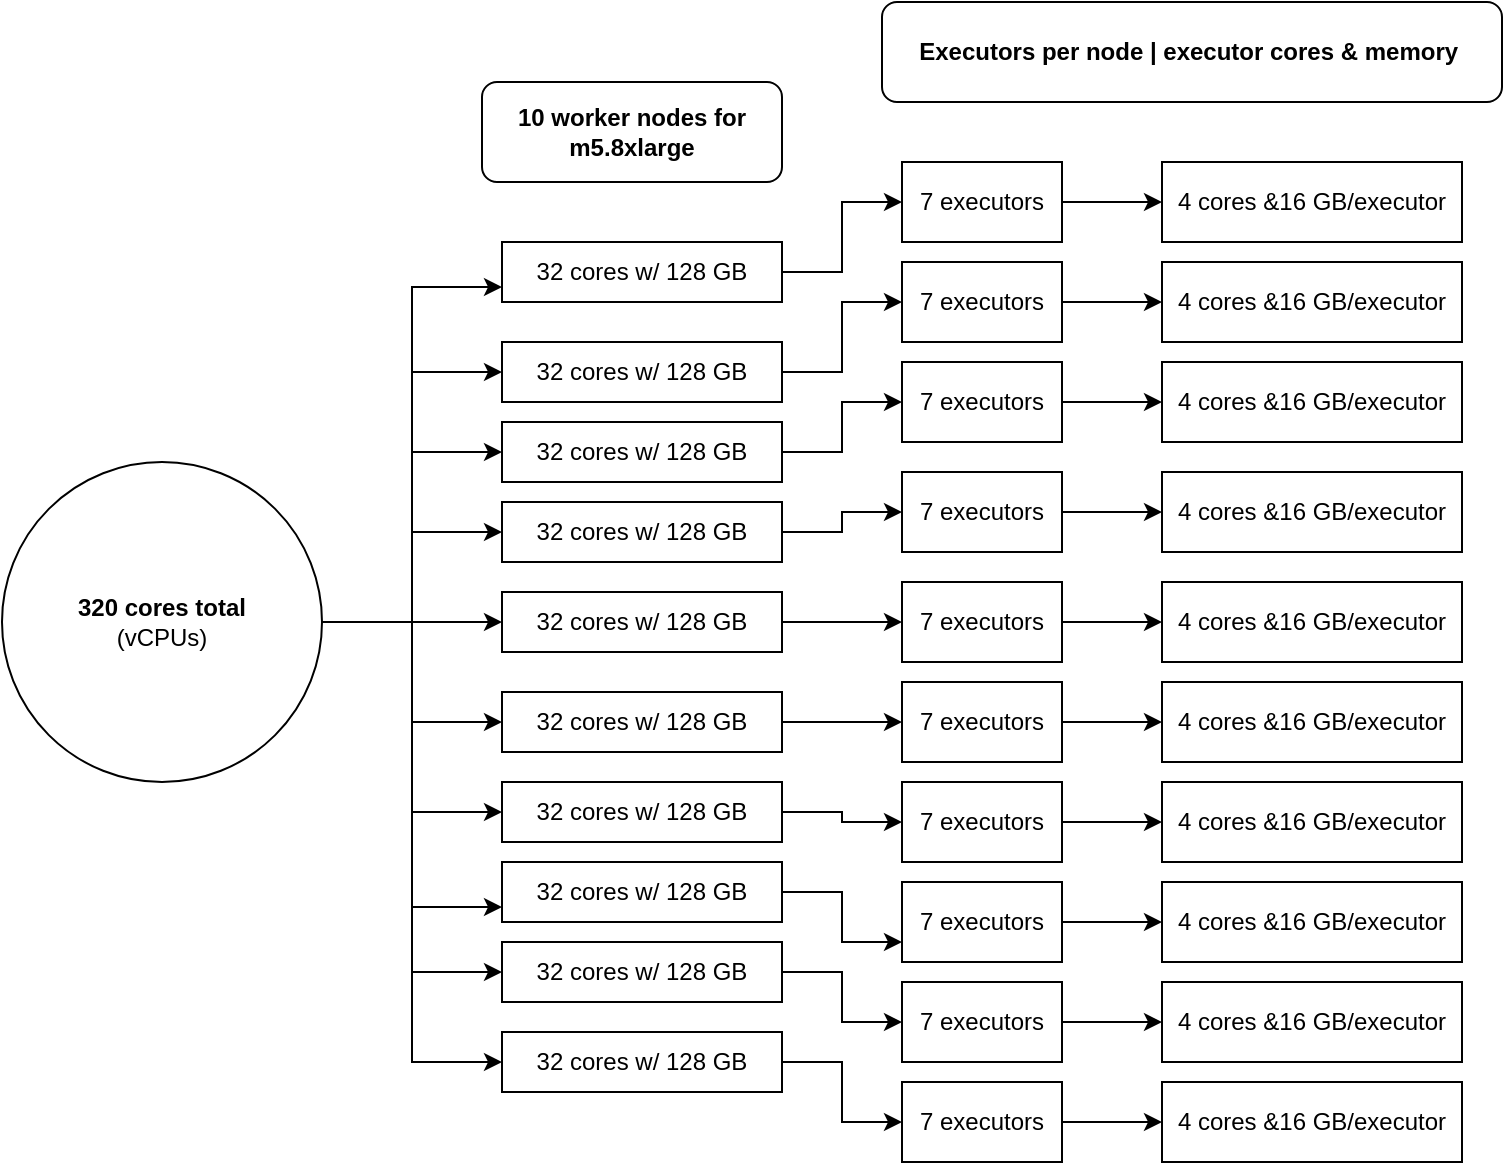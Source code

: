 <mxfile version="15.7.3" type="github">
  <diagram id="wC2fVHmgpPSq6xGPkYNB" name="Page-1">
    <mxGraphModel dx="891" dy="834" grid="1" gridSize="10" guides="1" tooltips="1" connect="1" arrows="1" fold="1" page="1" pageScale="1" pageWidth="850" pageHeight="1100" math="0" shadow="0">
      <root>
        <mxCell id="0" />
        <mxCell id="1" parent="0" />
        <mxCell id="ZfPVv0Ui4lVQKmfQsqAl-13" style="edgeStyle=orthogonalEdgeStyle;rounded=0;orthogonalLoop=1;jettySize=auto;html=1;entryX=0;entryY=0.75;entryDx=0;entryDy=0;" edge="1" parent="1" source="ZfPVv0Ui4lVQKmfQsqAl-1" target="ZfPVv0Ui4lVQKmfQsqAl-3">
          <mxGeometry relative="1" as="geometry" />
        </mxCell>
        <mxCell id="ZfPVv0Ui4lVQKmfQsqAl-14" style="edgeStyle=orthogonalEdgeStyle;rounded=0;orthogonalLoop=1;jettySize=auto;html=1;entryX=0;entryY=0.5;entryDx=0;entryDy=0;" edge="1" parent="1" source="ZfPVv0Ui4lVQKmfQsqAl-1" target="ZfPVv0Ui4lVQKmfQsqAl-12">
          <mxGeometry relative="1" as="geometry" />
        </mxCell>
        <mxCell id="ZfPVv0Ui4lVQKmfQsqAl-15" style="edgeStyle=orthogonalEdgeStyle;rounded=0;orthogonalLoop=1;jettySize=auto;html=1;entryX=0;entryY=0.5;entryDx=0;entryDy=0;" edge="1" parent="1" source="ZfPVv0Ui4lVQKmfQsqAl-1" target="ZfPVv0Ui4lVQKmfQsqAl-4">
          <mxGeometry relative="1" as="geometry" />
        </mxCell>
        <mxCell id="ZfPVv0Ui4lVQKmfQsqAl-16" style="edgeStyle=orthogonalEdgeStyle;rounded=0;orthogonalLoop=1;jettySize=auto;html=1;entryX=0;entryY=0.5;entryDx=0;entryDy=0;" edge="1" parent="1" source="ZfPVv0Ui4lVQKmfQsqAl-1" target="ZfPVv0Ui4lVQKmfQsqAl-11">
          <mxGeometry relative="1" as="geometry" />
        </mxCell>
        <mxCell id="ZfPVv0Ui4lVQKmfQsqAl-17" style="edgeStyle=orthogonalEdgeStyle;rounded=0;orthogonalLoop=1;jettySize=auto;html=1;entryX=0;entryY=0.5;entryDx=0;entryDy=0;" edge="1" parent="1" source="ZfPVv0Ui4lVQKmfQsqAl-1" target="ZfPVv0Ui4lVQKmfQsqAl-5">
          <mxGeometry relative="1" as="geometry" />
        </mxCell>
        <mxCell id="ZfPVv0Ui4lVQKmfQsqAl-18" style="edgeStyle=orthogonalEdgeStyle;rounded=0;orthogonalLoop=1;jettySize=auto;html=1;entryX=0;entryY=0.5;entryDx=0;entryDy=0;" edge="1" parent="1" source="ZfPVv0Ui4lVQKmfQsqAl-1" target="ZfPVv0Ui4lVQKmfQsqAl-6">
          <mxGeometry relative="1" as="geometry" />
        </mxCell>
        <mxCell id="ZfPVv0Ui4lVQKmfQsqAl-19" style="edgeStyle=orthogonalEdgeStyle;rounded=0;orthogonalLoop=1;jettySize=auto;html=1;" edge="1" parent="1" source="ZfPVv0Ui4lVQKmfQsqAl-1" target="ZfPVv0Ui4lVQKmfQsqAl-7">
          <mxGeometry relative="1" as="geometry" />
        </mxCell>
        <mxCell id="ZfPVv0Ui4lVQKmfQsqAl-20" style="edgeStyle=orthogonalEdgeStyle;rounded=0;orthogonalLoop=1;jettySize=auto;html=1;entryX=0;entryY=0.75;entryDx=0;entryDy=0;" edge="1" parent="1" source="ZfPVv0Ui4lVQKmfQsqAl-1" target="ZfPVv0Ui4lVQKmfQsqAl-10">
          <mxGeometry relative="1" as="geometry" />
        </mxCell>
        <mxCell id="ZfPVv0Ui4lVQKmfQsqAl-21" style="edgeStyle=orthogonalEdgeStyle;rounded=0;orthogonalLoop=1;jettySize=auto;html=1;entryX=0;entryY=0.5;entryDx=0;entryDy=0;" edge="1" parent="1" source="ZfPVv0Ui4lVQKmfQsqAl-1" target="ZfPVv0Ui4lVQKmfQsqAl-9">
          <mxGeometry relative="1" as="geometry" />
        </mxCell>
        <mxCell id="ZfPVv0Ui4lVQKmfQsqAl-22" style="edgeStyle=orthogonalEdgeStyle;rounded=0;orthogonalLoop=1;jettySize=auto;html=1;entryX=0;entryY=0.5;entryDx=0;entryDy=0;" edge="1" parent="1" source="ZfPVv0Ui4lVQKmfQsqAl-1" target="ZfPVv0Ui4lVQKmfQsqAl-8">
          <mxGeometry relative="1" as="geometry" />
        </mxCell>
        <mxCell id="ZfPVv0Ui4lVQKmfQsqAl-1" value="&lt;b&gt;320 cores total&lt;br&gt;&lt;/b&gt;(vCPUs)" style="ellipse;whiteSpace=wrap;html=1;aspect=fixed;" vertex="1" parent="1">
          <mxGeometry x="50" y="250" width="160" height="160" as="geometry" />
        </mxCell>
        <mxCell id="ZfPVv0Ui4lVQKmfQsqAl-67" style="edgeStyle=orthogonalEdgeStyle;rounded=0;orthogonalLoop=1;jettySize=auto;html=1;entryX=0;entryY=0.5;entryDx=0;entryDy=0;" edge="1" parent="1" source="ZfPVv0Ui4lVQKmfQsqAl-3" target="ZfPVv0Ui4lVQKmfQsqAl-32">
          <mxGeometry relative="1" as="geometry" />
        </mxCell>
        <mxCell id="ZfPVv0Ui4lVQKmfQsqAl-3" value="32 cores w/ 128 GB" style="rounded=0;whiteSpace=wrap;html=1;" vertex="1" parent="1">
          <mxGeometry x="300" y="140" width="140" height="30" as="geometry" />
        </mxCell>
        <mxCell id="ZfPVv0Ui4lVQKmfQsqAl-69" style="edgeStyle=orthogonalEdgeStyle;rounded=0;orthogonalLoop=1;jettySize=auto;html=1;entryX=0;entryY=0.5;entryDx=0;entryDy=0;" edge="1" parent="1" source="ZfPVv0Ui4lVQKmfQsqAl-4" target="ZfPVv0Ui4lVQKmfQsqAl-33">
          <mxGeometry relative="1" as="geometry" />
        </mxCell>
        <mxCell id="ZfPVv0Ui4lVQKmfQsqAl-4" value="32 cores w/ 128 GB" style="rounded=0;whiteSpace=wrap;html=1;" vertex="1" parent="1">
          <mxGeometry x="300" y="190" width="140" height="30" as="geometry" />
        </mxCell>
        <mxCell id="ZfPVv0Ui4lVQKmfQsqAl-70" style="edgeStyle=orthogonalEdgeStyle;rounded=0;orthogonalLoop=1;jettySize=auto;html=1;entryX=0;entryY=0.5;entryDx=0;entryDy=0;" edge="1" parent="1" source="ZfPVv0Ui4lVQKmfQsqAl-5" target="ZfPVv0Ui4lVQKmfQsqAl-34">
          <mxGeometry relative="1" as="geometry" />
        </mxCell>
        <mxCell id="ZfPVv0Ui4lVQKmfQsqAl-5" value="32 cores w/ 128 GB" style="rounded=0;whiteSpace=wrap;html=1;" vertex="1" parent="1">
          <mxGeometry x="300" y="230" width="140" height="30" as="geometry" />
        </mxCell>
        <mxCell id="ZfPVv0Ui4lVQKmfQsqAl-71" style="edgeStyle=orthogonalEdgeStyle;rounded=0;orthogonalLoop=1;jettySize=auto;html=1;entryX=0;entryY=0.5;entryDx=0;entryDy=0;" edge="1" parent="1" source="ZfPVv0Ui4lVQKmfQsqAl-6" target="ZfPVv0Ui4lVQKmfQsqAl-35">
          <mxGeometry relative="1" as="geometry" />
        </mxCell>
        <mxCell id="ZfPVv0Ui4lVQKmfQsqAl-6" value="32 cores w/ 128 GB" style="rounded=0;whiteSpace=wrap;html=1;" vertex="1" parent="1">
          <mxGeometry x="300" y="270" width="140" height="30" as="geometry" />
        </mxCell>
        <mxCell id="ZfPVv0Ui4lVQKmfQsqAl-72" style="edgeStyle=orthogonalEdgeStyle;rounded=0;orthogonalLoop=1;jettySize=auto;html=1;entryX=0;entryY=0.5;entryDx=0;entryDy=0;" edge="1" parent="1" source="ZfPVv0Ui4lVQKmfQsqAl-7" target="ZfPVv0Ui4lVQKmfQsqAl-36">
          <mxGeometry relative="1" as="geometry" />
        </mxCell>
        <mxCell id="ZfPVv0Ui4lVQKmfQsqAl-7" value="32 cores w/ 128 GB" style="rounded=0;whiteSpace=wrap;html=1;" vertex="1" parent="1">
          <mxGeometry x="300" y="315" width="140" height="30" as="geometry" />
        </mxCell>
        <mxCell id="ZfPVv0Ui4lVQKmfQsqAl-73" style="edgeStyle=orthogonalEdgeStyle;rounded=0;orthogonalLoop=1;jettySize=auto;html=1;entryX=0;entryY=0.5;entryDx=0;entryDy=0;" edge="1" parent="1" source="ZfPVv0Ui4lVQKmfQsqAl-8" target="ZfPVv0Ui4lVQKmfQsqAl-37">
          <mxGeometry relative="1" as="geometry" />
        </mxCell>
        <mxCell id="ZfPVv0Ui4lVQKmfQsqAl-8" value="32 cores w/ 128 GB" style="rounded=0;whiteSpace=wrap;html=1;" vertex="1" parent="1">
          <mxGeometry x="300" y="365" width="140" height="30" as="geometry" />
        </mxCell>
        <mxCell id="ZfPVv0Ui4lVQKmfQsqAl-74" style="edgeStyle=orthogonalEdgeStyle;rounded=0;orthogonalLoop=1;jettySize=auto;html=1;entryX=0;entryY=0.5;entryDx=0;entryDy=0;" edge="1" parent="1" source="ZfPVv0Ui4lVQKmfQsqAl-9" target="ZfPVv0Ui4lVQKmfQsqAl-38">
          <mxGeometry relative="1" as="geometry" />
        </mxCell>
        <mxCell id="ZfPVv0Ui4lVQKmfQsqAl-9" value="32 cores w/ 128 GB" style="rounded=0;whiteSpace=wrap;html=1;" vertex="1" parent="1">
          <mxGeometry x="300" y="410" width="140" height="30" as="geometry" />
        </mxCell>
        <mxCell id="ZfPVv0Ui4lVQKmfQsqAl-75" style="edgeStyle=orthogonalEdgeStyle;rounded=0;orthogonalLoop=1;jettySize=auto;html=1;entryX=0;entryY=0.75;entryDx=0;entryDy=0;" edge="1" parent="1" source="ZfPVv0Ui4lVQKmfQsqAl-10" target="ZfPVv0Ui4lVQKmfQsqAl-39">
          <mxGeometry relative="1" as="geometry" />
        </mxCell>
        <mxCell id="ZfPVv0Ui4lVQKmfQsqAl-10" value="32 cores w/ 128 GB" style="rounded=0;whiteSpace=wrap;html=1;" vertex="1" parent="1">
          <mxGeometry x="300" y="450" width="140" height="30" as="geometry" />
        </mxCell>
        <mxCell id="ZfPVv0Ui4lVQKmfQsqAl-76" style="edgeStyle=orthogonalEdgeStyle;rounded=0;orthogonalLoop=1;jettySize=auto;html=1;entryX=0;entryY=0.5;entryDx=0;entryDy=0;" edge="1" parent="1" source="ZfPVv0Ui4lVQKmfQsqAl-11" target="ZfPVv0Ui4lVQKmfQsqAl-40">
          <mxGeometry relative="1" as="geometry" />
        </mxCell>
        <mxCell id="ZfPVv0Ui4lVQKmfQsqAl-11" value="32 cores w/ 128 GB" style="rounded=0;whiteSpace=wrap;html=1;" vertex="1" parent="1">
          <mxGeometry x="300" y="490" width="140" height="30" as="geometry" />
        </mxCell>
        <mxCell id="ZfPVv0Ui4lVQKmfQsqAl-77" style="edgeStyle=orthogonalEdgeStyle;rounded=0;orthogonalLoop=1;jettySize=auto;html=1;entryX=0;entryY=0.5;entryDx=0;entryDy=0;" edge="1" parent="1" source="ZfPVv0Ui4lVQKmfQsqAl-12" target="ZfPVv0Ui4lVQKmfQsqAl-41">
          <mxGeometry relative="1" as="geometry" />
        </mxCell>
        <mxCell id="ZfPVv0Ui4lVQKmfQsqAl-12" value="32 cores w/ 128 GB" style="rounded=0;whiteSpace=wrap;html=1;" vertex="1" parent="1">
          <mxGeometry x="300" y="535" width="140" height="30" as="geometry" />
        </mxCell>
        <mxCell id="ZfPVv0Ui4lVQKmfQsqAl-23" value="&lt;b&gt;10 worker nodes for m5.8xlarge&lt;/b&gt;" style="rounded=1;whiteSpace=wrap;html=1;" vertex="1" parent="1">
          <mxGeometry x="290" y="60" width="150" height="50" as="geometry" />
        </mxCell>
        <mxCell id="ZfPVv0Ui4lVQKmfQsqAl-44" value="" style="edgeStyle=orthogonalEdgeStyle;rounded=0;orthogonalLoop=1;jettySize=auto;html=1;" edge="1" parent="1" source="ZfPVv0Ui4lVQKmfQsqAl-32" target="ZfPVv0Ui4lVQKmfQsqAl-43">
          <mxGeometry relative="1" as="geometry" />
        </mxCell>
        <mxCell id="ZfPVv0Ui4lVQKmfQsqAl-32" value="&lt;span&gt;7 executors&lt;/span&gt;" style="rounded=0;whiteSpace=wrap;html=1;" vertex="1" parent="1">
          <mxGeometry x="500" y="100" width="80" height="40" as="geometry" />
        </mxCell>
        <mxCell id="ZfPVv0Ui4lVQKmfQsqAl-56" style="edgeStyle=orthogonalEdgeStyle;rounded=0;orthogonalLoop=1;jettySize=auto;html=1;" edge="1" parent="1" source="ZfPVv0Ui4lVQKmfQsqAl-33" target="ZfPVv0Ui4lVQKmfQsqAl-47">
          <mxGeometry relative="1" as="geometry" />
        </mxCell>
        <mxCell id="ZfPVv0Ui4lVQKmfQsqAl-33" value="7 executors" style="rounded=0;whiteSpace=wrap;html=1;" vertex="1" parent="1">
          <mxGeometry x="500" y="150" width="80" height="40" as="geometry" />
        </mxCell>
        <mxCell id="ZfPVv0Ui4lVQKmfQsqAl-57" style="edgeStyle=orthogonalEdgeStyle;rounded=0;orthogonalLoop=1;jettySize=auto;html=1;exitX=1;exitY=0.5;exitDx=0;exitDy=0;" edge="1" parent="1" source="ZfPVv0Ui4lVQKmfQsqAl-34" target="ZfPVv0Ui4lVQKmfQsqAl-48">
          <mxGeometry relative="1" as="geometry" />
        </mxCell>
        <mxCell id="ZfPVv0Ui4lVQKmfQsqAl-34" value="7 executors" style="rounded=0;whiteSpace=wrap;html=1;" vertex="1" parent="1">
          <mxGeometry x="500" y="200" width="80" height="40" as="geometry" />
        </mxCell>
        <mxCell id="ZfPVv0Ui4lVQKmfQsqAl-58" style="edgeStyle=orthogonalEdgeStyle;rounded=0;orthogonalLoop=1;jettySize=auto;html=1;exitX=1;exitY=0.5;exitDx=0;exitDy=0;entryX=0;entryY=0.5;entryDx=0;entryDy=0;" edge="1" parent="1" source="ZfPVv0Ui4lVQKmfQsqAl-35" target="ZfPVv0Ui4lVQKmfQsqAl-49">
          <mxGeometry relative="1" as="geometry" />
        </mxCell>
        <mxCell id="ZfPVv0Ui4lVQKmfQsqAl-35" value="7 executors" style="rounded=0;whiteSpace=wrap;html=1;" vertex="1" parent="1">
          <mxGeometry x="500" y="255" width="80" height="40" as="geometry" />
        </mxCell>
        <mxCell id="ZfPVv0Ui4lVQKmfQsqAl-59" style="edgeStyle=orthogonalEdgeStyle;rounded=0;orthogonalLoop=1;jettySize=auto;html=1;entryX=0;entryY=0.5;entryDx=0;entryDy=0;" edge="1" parent="1" source="ZfPVv0Ui4lVQKmfQsqAl-36" target="ZfPVv0Ui4lVQKmfQsqAl-50">
          <mxGeometry relative="1" as="geometry" />
        </mxCell>
        <mxCell id="ZfPVv0Ui4lVQKmfQsqAl-36" value="7 executors" style="rounded=0;whiteSpace=wrap;html=1;" vertex="1" parent="1">
          <mxGeometry x="500" y="310" width="80" height="40" as="geometry" />
        </mxCell>
        <mxCell id="ZfPVv0Ui4lVQKmfQsqAl-60" style="edgeStyle=orthogonalEdgeStyle;rounded=0;orthogonalLoop=1;jettySize=auto;html=1;entryX=0;entryY=0.5;entryDx=0;entryDy=0;" edge="1" parent="1" source="ZfPVv0Ui4lVQKmfQsqAl-37" target="ZfPVv0Ui4lVQKmfQsqAl-51">
          <mxGeometry relative="1" as="geometry" />
        </mxCell>
        <mxCell id="ZfPVv0Ui4lVQKmfQsqAl-37" value="7 executors" style="rounded=0;whiteSpace=wrap;html=1;" vertex="1" parent="1">
          <mxGeometry x="500" y="360" width="80" height="40" as="geometry" />
        </mxCell>
        <mxCell id="ZfPVv0Ui4lVQKmfQsqAl-63" style="edgeStyle=orthogonalEdgeStyle;rounded=0;orthogonalLoop=1;jettySize=auto;html=1;entryX=0;entryY=0.5;entryDx=0;entryDy=0;" edge="1" parent="1" source="ZfPVv0Ui4lVQKmfQsqAl-38" target="ZfPVv0Ui4lVQKmfQsqAl-52">
          <mxGeometry relative="1" as="geometry" />
        </mxCell>
        <mxCell id="ZfPVv0Ui4lVQKmfQsqAl-38" value="7 executors" style="rounded=0;whiteSpace=wrap;html=1;" vertex="1" parent="1">
          <mxGeometry x="500" y="410" width="80" height="40" as="geometry" />
        </mxCell>
        <mxCell id="ZfPVv0Ui4lVQKmfQsqAl-64" style="edgeStyle=orthogonalEdgeStyle;rounded=0;orthogonalLoop=1;jettySize=auto;html=1;entryX=0;entryY=0.5;entryDx=0;entryDy=0;" edge="1" parent="1" source="ZfPVv0Ui4lVQKmfQsqAl-39" target="ZfPVv0Ui4lVQKmfQsqAl-53">
          <mxGeometry relative="1" as="geometry" />
        </mxCell>
        <mxCell id="ZfPVv0Ui4lVQKmfQsqAl-39" value="7 executors" style="rounded=0;whiteSpace=wrap;html=1;" vertex="1" parent="1">
          <mxGeometry x="500" y="460" width="80" height="40" as="geometry" />
        </mxCell>
        <mxCell id="ZfPVv0Ui4lVQKmfQsqAl-65" style="edgeStyle=orthogonalEdgeStyle;rounded=0;orthogonalLoop=1;jettySize=auto;html=1;entryX=0;entryY=0.5;entryDx=0;entryDy=0;" edge="1" parent="1" source="ZfPVv0Ui4lVQKmfQsqAl-40" target="ZfPVv0Ui4lVQKmfQsqAl-54">
          <mxGeometry relative="1" as="geometry" />
        </mxCell>
        <mxCell id="ZfPVv0Ui4lVQKmfQsqAl-40" value="7 executors" style="rounded=0;whiteSpace=wrap;html=1;" vertex="1" parent="1">
          <mxGeometry x="500" y="510" width="80" height="40" as="geometry" />
        </mxCell>
        <mxCell id="ZfPVv0Ui4lVQKmfQsqAl-66" style="edgeStyle=orthogonalEdgeStyle;rounded=0;orthogonalLoop=1;jettySize=auto;html=1;entryX=0;entryY=0.5;entryDx=0;entryDy=0;" edge="1" parent="1" source="ZfPVv0Ui4lVQKmfQsqAl-41" target="ZfPVv0Ui4lVQKmfQsqAl-55">
          <mxGeometry relative="1" as="geometry" />
        </mxCell>
        <mxCell id="ZfPVv0Ui4lVQKmfQsqAl-41" value="7 executors" style="rounded=0;whiteSpace=wrap;html=1;" vertex="1" parent="1">
          <mxGeometry x="500" y="560" width="80" height="40" as="geometry" />
        </mxCell>
        <mxCell id="ZfPVv0Ui4lVQKmfQsqAl-43" value="4 cores &amp;amp;16 GB/executor" style="rounded=0;whiteSpace=wrap;html=1;" vertex="1" parent="1">
          <mxGeometry x="630" y="100" width="150" height="40" as="geometry" />
        </mxCell>
        <mxCell id="ZfPVv0Ui4lVQKmfQsqAl-47" value="4 cores &amp;amp;16 GB/executor" style="rounded=0;whiteSpace=wrap;html=1;" vertex="1" parent="1">
          <mxGeometry x="630" y="150" width="150" height="40" as="geometry" />
        </mxCell>
        <mxCell id="ZfPVv0Ui4lVQKmfQsqAl-48" value="4 cores &amp;amp;16 GB/executor" style="rounded=0;whiteSpace=wrap;html=1;" vertex="1" parent="1">
          <mxGeometry x="630" y="200" width="150" height="40" as="geometry" />
        </mxCell>
        <mxCell id="ZfPVv0Ui4lVQKmfQsqAl-49" value="4 cores &amp;amp;16 GB/executor" style="rounded=0;whiteSpace=wrap;html=1;" vertex="1" parent="1">
          <mxGeometry x="630" y="255" width="150" height="40" as="geometry" />
        </mxCell>
        <mxCell id="ZfPVv0Ui4lVQKmfQsqAl-50" value="4 cores &amp;amp;16 GB/executor" style="rounded=0;whiteSpace=wrap;html=1;" vertex="1" parent="1">
          <mxGeometry x="630" y="310" width="150" height="40" as="geometry" />
        </mxCell>
        <mxCell id="ZfPVv0Ui4lVQKmfQsqAl-51" value="4 cores &amp;amp;16 GB/executor" style="rounded=0;whiteSpace=wrap;html=1;" vertex="1" parent="1">
          <mxGeometry x="630" y="360" width="150" height="40" as="geometry" />
        </mxCell>
        <mxCell id="ZfPVv0Ui4lVQKmfQsqAl-52" value="4 cores &amp;amp;16 GB/executor" style="rounded=0;whiteSpace=wrap;html=1;" vertex="1" parent="1">
          <mxGeometry x="630" y="410" width="150" height="40" as="geometry" />
        </mxCell>
        <mxCell id="ZfPVv0Ui4lVQKmfQsqAl-53" value="4 cores &amp;amp;16 GB/executor" style="rounded=0;whiteSpace=wrap;html=1;" vertex="1" parent="1">
          <mxGeometry x="630" y="460" width="150" height="40" as="geometry" />
        </mxCell>
        <mxCell id="ZfPVv0Ui4lVQKmfQsqAl-54" value="4 cores &amp;amp;16 GB/executor" style="rounded=0;whiteSpace=wrap;html=1;" vertex="1" parent="1">
          <mxGeometry x="630" y="510" width="150" height="40" as="geometry" />
        </mxCell>
        <mxCell id="ZfPVv0Ui4lVQKmfQsqAl-55" value="4 cores &amp;amp;16 GB/executor" style="rounded=0;whiteSpace=wrap;html=1;" vertex="1" parent="1">
          <mxGeometry x="630" y="560" width="150" height="40" as="geometry" />
        </mxCell>
        <mxCell id="ZfPVv0Ui4lVQKmfQsqAl-79" value="&lt;b&gt;Executors per node | executor cores &amp;amp; memory&amp;nbsp;&lt;/b&gt;" style="rounded=1;whiteSpace=wrap;html=1;" vertex="1" parent="1">
          <mxGeometry x="490" y="20" width="310" height="50" as="geometry" />
        </mxCell>
      </root>
    </mxGraphModel>
  </diagram>
</mxfile>
